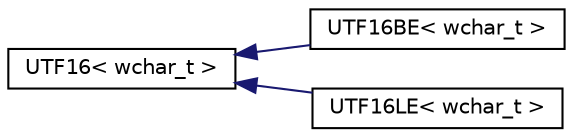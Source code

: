 digraph "Graphical Class Hierarchy"
{
  edge [fontname="Helvetica",fontsize="10",labelfontname="Helvetica",labelfontsize="10"];
  node [fontname="Helvetica",fontsize="10",shape=record];
  rankdir="LR";
  Node0 [label="UTF16\< wchar_t \>",height=0.2,width=0.4,color="black", fillcolor="white", style="filled",URL="$structUTF16.html"];
  Node0 -> Node1 [dir="back",color="midnightblue",fontsize="10",style="solid",fontname="Helvetica"];
  Node1 [label="UTF16BE\< wchar_t \>",height=0.2,width=0.4,color="black", fillcolor="white", style="filled",URL="$structUTF16BE.html"];
  Node0 -> Node2 [dir="back",color="midnightblue",fontsize="10",style="solid",fontname="Helvetica"];
  Node2 [label="UTF16LE\< wchar_t \>",height=0.2,width=0.4,color="black", fillcolor="white", style="filled",URL="$structUTF16LE.html"];
}
